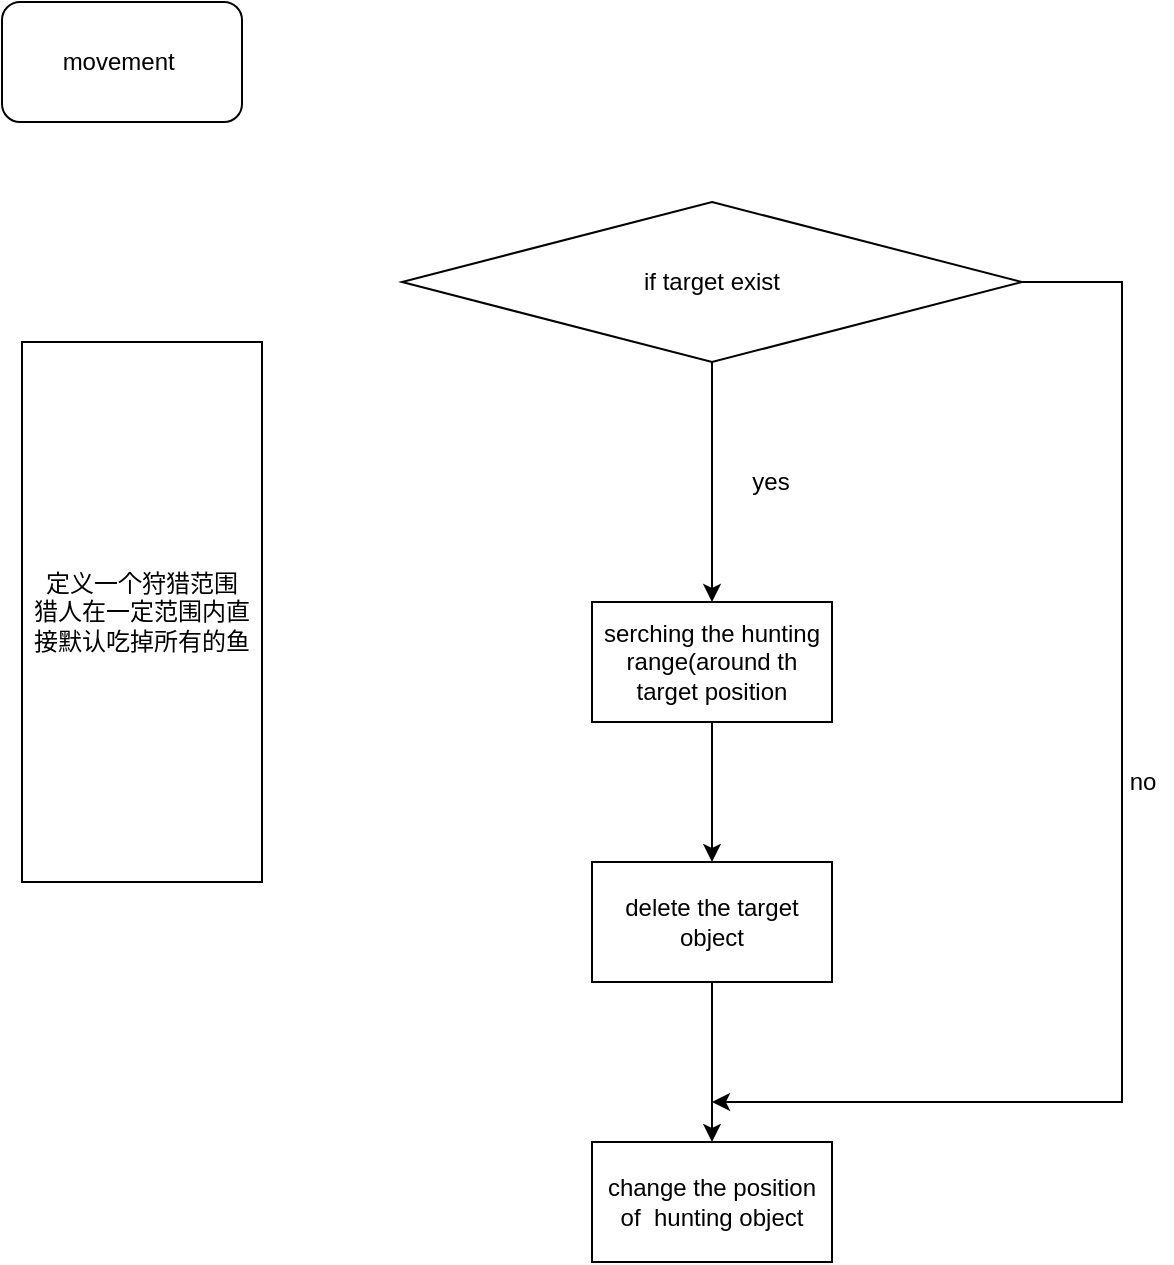 <mxfile version="16.5.1" type="device"><diagram id="C5RBs43oDa-KdzZeNtuy" name="Page-1"><mxGraphModel dx="820" dy="503" grid="1" gridSize="10" guides="1" tooltips="1" connect="1" arrows="1" fold="1" page="1" pageScale="1" pageWidth="827" pageHeight="1169" math="0" shadow="0"><root><mxCell id="WIyWlLk6GJQsqaUBKTNV-0"/><mxCell id="WIyWlLk6GJQsqaUBKTNV-1" parent="WIyWlLk6GJQsqaUBKTNV-0"/><mxCell id="lZ7FbHck1BPVvjHTGloP-0" value="movement&amp;nbsp;" style="rounded=1;whiteSpace=wrap;html=1;" parent="WIyWlLk6GJQsqaUBKTNV-1" vertex="1"><mxGeometry x="30" y="20" width="120" height="60" as="geometry"/></mxCell><mxCell id="lZ7FbHck1BPVvjHTGloP-8" style="edgeStyle=orthogonalEdgeStyle;rounded=0;orthogonalLoop=1;jettySize=auto;html=1;exitX=1;exitY=0.5;exitDx=0;exitDy=0;" parent="WIyWlLk6GJQsqaUBKTNV-1" source="lZ7FbHck1BPVvjHTGloP-2" edge="1"><mxGeometry relative="1" as="geometry"><mxPoint x="385" y="570" as="targetPoint"/><Array as="points"><mxPoint x="590" y="160"/><mxPoint x="590" y="570"/></Array><mxPoint x="385" y="360" as="sourcePoint"/></mxGeometry></mxCell><mxCell id="c3mxLLJRYdh6mfnwBgVy-26" style="edgeStyle=orthogonalEdgeStyle;rounded=0;orthogonalLoop=1;jettySize=auto;html=1;entryX=0.5;entryY=0;entryDx=0;entryDy=0;" edge="1" parent="WIyWlLk6GJQsqaUBKTNV-1" source="lZ7FbHck1BPVvjHTGloP-2" target="lZ7FbHck1BPVvjHTGloP-13"><mxGeometry relative="1" as="geometry"/></mxCell><mxCell id="lZ7FbHck1BPVvjHTGloP-2" value="if target exist" style="rhombus;whiteSpace=wrap;html=1;" parent="WIyWlLk6GJQsqaUBKTNV-1" vertex="1"><mxGeometry x="230" y="120" width="310" height="80" as="geometry"/></mxCell><mxCell id="lZ7FbHck1BPVvjHTGloP-7" value="" style="edgeStyle=orthogonalEdgeStyle;rounded=0;orthogonalLoop=1;jettySize=auto;html=1;" parent="WIyWlLk6GJQsqaUBKTNV-1" source="lZ7FbHck1BPVvjHTGloP-3" target="lZ7FbHck1BPVvjHTGloP-6" edge="1"><mxGeometry relative="1" as="geometry"/></mxCell><mxCell id="lZ7FbHck1BPVvjHTGloP-3" value="delete the target object" style="whiteSpace=wrap;html=1;" parent="WIyWlLk6GJQsqaUBKTNV-1" vertex="1"><mxGeometry x="325" y="450" width="120" height="60" as="geometry"/></mxCell><mxCell id="lZ7FbHck1BPVvjHTGloP-5" value="yes" style="text;html=1;align=center;verticalAlign=middle;resizable=0;points=[];autosize=1;strokeColor=none;fillColor=none;" parent="WIyWlLk6GJQsqaUBKTNV-1" vertex="1"><mxGeometry x="399" y="250" width="30" height="20" as="geometry"/></mxCell><mxCell id="lZ7FbHck1BPVvjHTGloP-6" value="change the position of&amp;nbsp; hunting object" style="whiteSpace=wrap;html=1;" parent="WIyWlLk6GJQsqaUBKTNV-1" vertex="1"><mxGeometry x="325" y="590" width="120" height="60" as="geometry"/></mxCell><mxCell id="lZ7FbHck1BPVvjHTGloP-9" value="no" style="text;html=1;align=center;verticalAlign=middle;resizable=0;points=[];autosize=1;strokeColor=none;fillColor=none;" parent="WIyWlLk6GJQsqaUBKTNV-1" vertex="1"><mxGeometry x="585" y="400" width="30" height="20" as="geometry"/></mxCell><mxCell id="lZ7FbHck1BPVvjHTGloP-10" value="定义一个狩猎范围&lt;br&gt;猎人在一定范围内直接默认吃掉所有的鱼" style="rounded=0;whiteSpace=wrap;html=1;" parent="WIyWlLk6GJQsqaUBKTNV-1" vertex="1"><mxGeometry x="40" y="190" width="120" height="270" as="geometry"/></mxCell><mxCell id="c3mxLLJRYdh6mfnwBgVy-27" style="edgeStyle=orthogonalEdgeStyle;rounded=0;orthogonalLoop=1;jettySize=auto;html=1;entryX=0.5;entryY=0;entryDx=0;entryDy=0;" edge="1" parent="WIyWlLk6GJQsqaUBKTNV-1" source="lZ7FbHck1BPVvjHTGloP-13" target="lZ7FbHck1BPVvjHTGloP-3"><mxGeometry relative="1" as="geometry"/></mxCell><mxCell id="lZ7FbHck1BPVvjHTGloP-13" value="serching the hunting range(around th target position" style="rounded=0;whiteSpace=wrap;html=1;" parent="WIyWlLk6GJQsqaUBKTNV-1" vertex="1"><mxGeometry x="325" y="320" width="120" height="60" as="geometry"/></mxCell></root></mxGraphModel></diagram></mxfile>